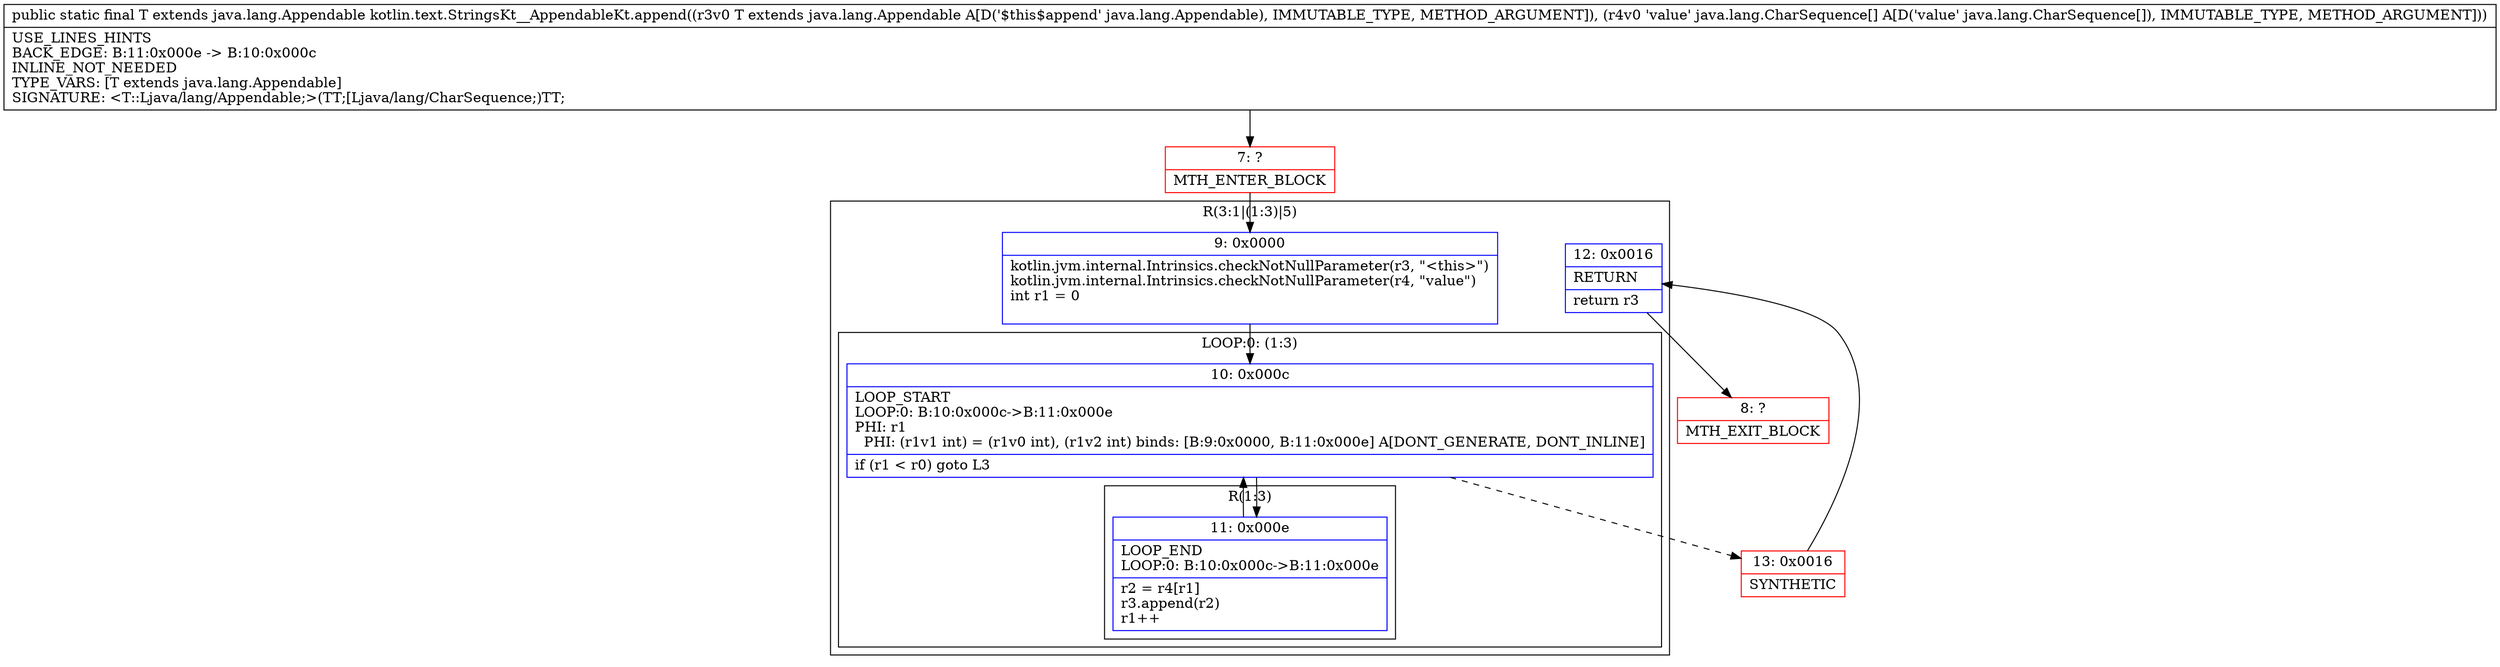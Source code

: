 digraph "CFG forkotlin.text.StringsKt__AppendableKt.append(Ljava\/lang\/Appendable;[Ljava\/lang\/CharSequence;)Ljava\/lang\/Appendable;" {
subgraph cluster_Region_118092313 {
label = "R(3:1|(1:3)|5)";
node [shape=record,color=blue];
Node_9 [shape=record,label="{9\:\ 0x0000|kotlin.jvm.internal.Intrinsics.checkNotNullParameter(r3, \"\<this\>\")\lkotlin.jvm.internal.Intrinsics.checkNotNullParameter(r4, \"value\")\lint r1 = 0\l\l}"];
subgraph cluster_LoopRegion_809053053 {
label = "LOOP:0: (1:3)";
node [shape=record,color=blue];
Node_10 [shape=record,label="{10\:\ 0x000c|LOOP_START\lLOOP:0: B:10:0x000c\-\>B:11:0x000e\lPHI: r1 \l  PHI: (r1v1 int) = (r1v0 int), (r1v2 int) binds: [B:9:0x0000, B:11:0x000e] A[DONT_GENERATE, DONT_INLINE]\l|if (r1 \< r0) goto L3\l}"];
subgraph cluster_Region_2035565844 {
label = "R(1:3)";
node [shape=record,color=blue];
Node_11 [shape=record,label="{11\:\ 0x000e|LOOP_END\lLOOP:0: B:10:0x000c\-\>B:11:0x000e\l|r2 = r4[r1]\lr3.append(r2)\lr1++\l}"];
}
}
Node_12 [shape=record,label="{12\:\ 0x0016|RETURN\l|return r3\l}"];
}
Node_7 [shape=record,color=red,label="{7\:\ ?|MTH_ENTER_BLOCK\l}"];
Node_13 [shape=record,color=red,label="{13\:\ 0x0016|SYNTHETIC\l}"];
Node_8 [shape=record,color=red,label="{8\:\ ?|MTH_EXIT_BLOCK\l}"];
MethodNode[shape=record,label="{public static final T extends java.lang.Appendable kotlin.text.StringsKt__AppendableKt.append((r3v0 T extends java.lang.Appendable A[D('$this$append' java.lang.Appendable), IMMUTABLE_TYPE, METHOD_ARGUMENT]), (r4v0 'value' java.lang.CharSequence[] A[D('value' java.lang.CharSequence[]), IMMUTABLE_TYPE, METHOD_ARGUMENT]))  | USE_LINES_HINTS\lBACK_EDGE: B:11:0x000e \-\> B:10:0x000c\lINLINE_NOT_NEEDED\lTYPE_VARS: [T extends java.lang.Appendable]\lSIGNATURE: \<T::Ljava\/lang\/Appendable;\>(TT;[Ljava\/lang\/CharSequence;)TT;\l}"];
MethodNode -> Node_7;Node_9 -> Node_10;
Node_10 -> Node_11;
Node_10 -> Node_13[style=dashed];
Node_11 -> Node_10;
Node_12 -> Node_8;
Node_7 -> Node_9;
Node_13 -> Node_12;
}

